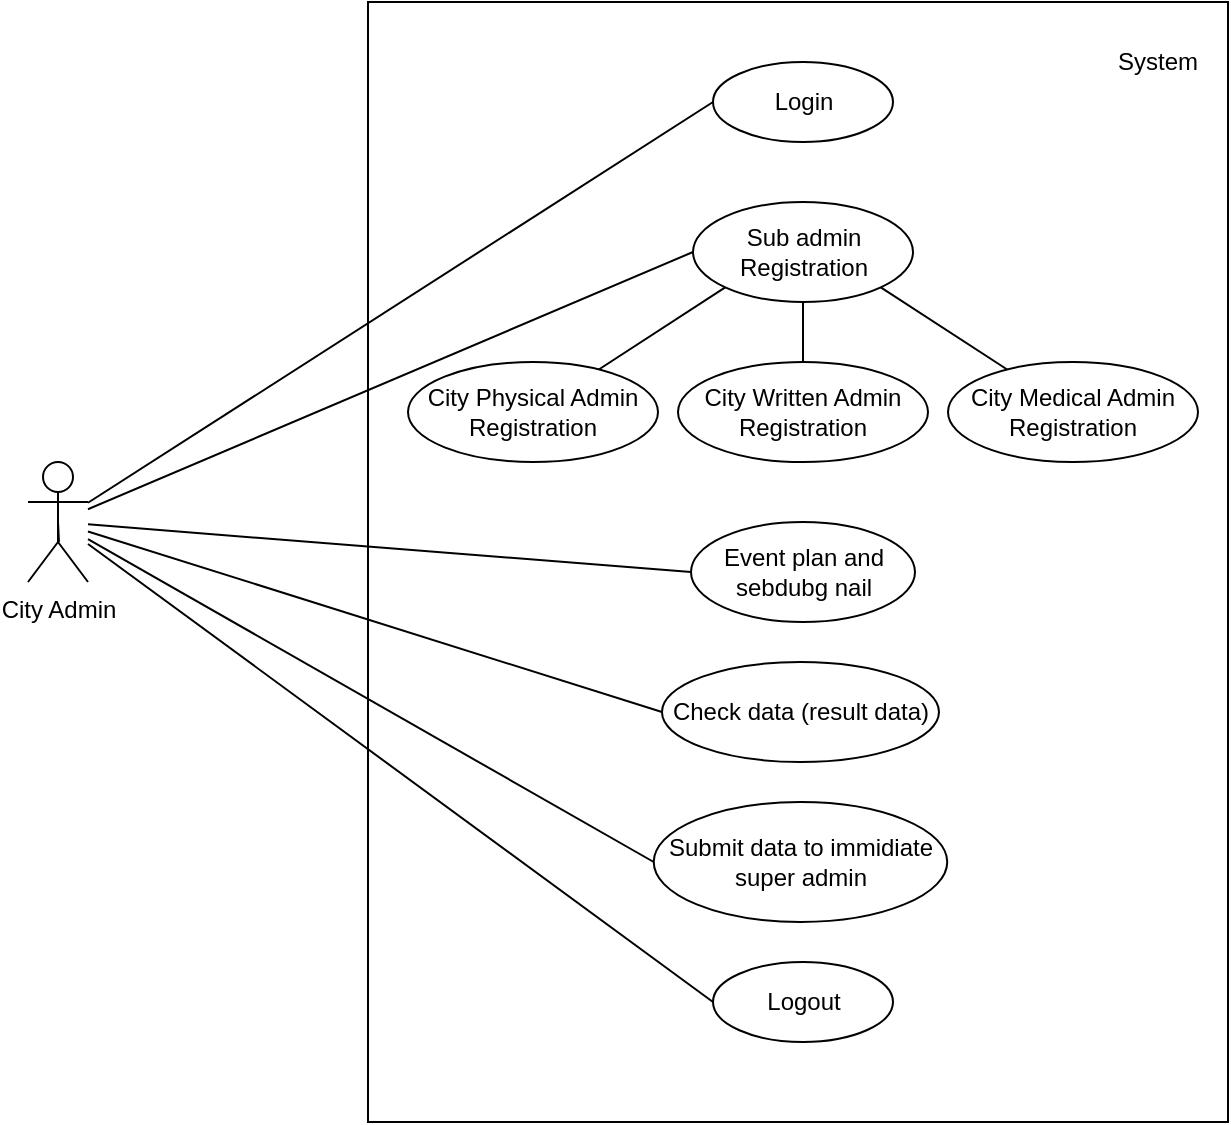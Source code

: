 <mxfile version="14.5.1" type="device"><diagram id="Ah5c3ksX5Yf4R9D-scYv" name="Page-1"><mxGraphModel dx="1024" dy="592" grid="1" gridSize="10" guides="1" tooltips="1" connect="1" arrows="1" fold="1" page="1" pageScale="1" pageWidth="850" pageHeight="1100" math="0" shadow="0"><root><mxCell id="0"/><mxCell id="1" parent="0"/><mxCell id="10SFz4osVrLA16JZQNI6-44" value="" style="rounded=0;whiteSpace=wrap;html=1;" parent="1" vertex="1"><mxGeometry x="280" y="80" width="430" height="560" as="geometry"/></mxCell><mxCell id="mloGBrdIDBdWLWBvH-85-20" style="rounded=0;orthogonalLoop=1;jettySize=auto;html=1;entryX=0;entryY=0.5;entryDx=0;entryDy=0;endArrow=none;endFill=0;" parent="1" source="mloGBrdIDBdWLWBvH-85-2" target="mloGBrdIDBdWLWBvH-85-3" edge="1"><mxGeometry relative="1" as="geometry"/></mxCell><mxCell id="mloGBrdIDBdWLWBvH-85-2" value="City Admin" style="shape=umlActor;verticalLabelPosition=bottom;verticalAlign=top;html=1;outlineConnect=0;" parent="1" vertex="1"><mxGeometry x="110" y="310" width="30" height="60" as="geometry"/></mxCell><mxCell id="mloGBrdIDBdWLWBvH-85-3" value="Login" style="ellipse;whiteSpace=wrap;html=1;" parent="1" vertex="1"><mxGeometry x="452.5" y="110" width="90" height="40" as="geometry"/></mxCell><mxCell id="10SFz4osVrLA16JZQNI6-3" style="rounded=0;orthogonalLoop=1;jettySize=auto;html=1;exitX=0;exitY=1;exitDx=0;exitDy=0;endArrow=none;endFill=0;" parent="1" source="mloGBrdIDBdWLWBvH-85-6" target="h3RI5hhoC_QJhinrn6dg-1" edge="1"><mxGeometry relative="1" as="geometry"/></mxCell><mxCell id="10SFz4osVrLA16JZQNI6-4" style="edgeStyle=none;rounded=0;orthogonalLoop=1;jettySize=auto;html=1;exitX=0.5;exitY=1;exitDx=0;exitDy=0;entryX=0.5;entryY=0;entryDx=0;entryDy=0;endArrow=none;endFill=0;" parent="1" source="mloGBrdIDBdWLWBvH-85-6" target="h3RI5hhoC_QJhinrn6dg-2" edge="1"><mxGeometry relative="1" as="geometry"/></mxCell><mxCell id="10SFz4osVrLA16JZQNI6-5" style="edgeStyle=none;rounded=0;orthogonalLoop=1;jettySize=auto;html=1;exitX=1;exitY=1;exitDx=0;exitDy=0;endArrow=none;endFill=0;" parent="1" source="mloGBrdIDBdWLWBvH-85-6" target="10SFz4osVrLA16JZQNI6-2" edge="1"><mxGeometry relative="1" as="geometry"/></mxCell><mxCell id="10SFz4osVrLA16JZQNI6-6" style="edgeStyle=none;rounded=0;orthogonalLoop=1;jettySize=auto;html=1;exitX=0;exitY=0.5;exitDx=0;exitDy=0;endArrow=none;endFill=0;" parent="1" source="mloGBrdIDBdWLWBvH-85-6" target="mloGBrdIDBdWLWBvH-85-2" edge="1"><mxGeometry relative="1" as="geometry"/></mxCell><mxCell id="mloGBrdIDBdWLWBvH-85-6" value="Sub admin&lt;br&gt;Registration" style="ellipse;whiteSpace=wrap;html=1;" parent="1" vertex="1"><mxGeometry x="442.5" y="180" width="110" height="50" as="geometry"/></mxCell><mxCell id="10SFz4osVrLA16JZQNI6-7" style="edgeStyle=none;rounded=0;orthogonalLoop=1;jettySize=auto;html=1;exitX=0;exitY=0.5;exitDx=0;exitDy=0;endArrow=none;endFill=0;" parent="1" source="mloGBrdIDBdWLWBvH-85-8" target="mloGBrdIDBdWLWBvH-85-2" edge="1"><mxGeometry relative="1" as="geometry"/></mxCell><mxCell id="mloGBrdIDBdWLWBvH-85-8" value="Event plan and sebdubg nail" style="ellipse;whiteSpace=wrap;html=1;" parent="1" vertex="1"><mxGeometry x="441.5" y="340" width="112" height="50" as="geometry"/></mxCell><mxCell id="10SFz4osVrLA16JZQNI6-19" style="edgeStyle=none;rounded=0;orthogonalLoop=1;jettySize=auto;html=1;exitX=0;exitY=0.5;exitDx=0;exitDy=0;endArrow=none;endFill=0;" parent="1" source="mloGBrdIDBdWLWBvH-85-10" target="mloGBrdIDBdWLWBvH-85-2" edge="1"><mxGeometry relative="1" as="geometry"/></mxCell><mxCell id="mloGBrdIDBdWLWBvH-85-10" value="Submit data to immidiate super admin" style="ellipse;whiteSpace=wrap;html=1;" parent="1" vertex="1"><mxGeometry x="422.87" y="480" width="146.75" height="60" as="geometry"/></mxCell><mxCell id="mloGBrdIDBdWLWBvH-85-47" style="edgeStyle=none;rounded=0;orthogonalLoop=1;jettySize=auto;html=1;exitX=0.5;exitY=0.5;exitDx=0;exitDy=0;exitPerimeter=0;entryX=0.516;entryY=0.667;entryDx=0;entryDy=0;entryPerimeter=0;startArrow=none;startFill=0;endArrow=none;endFill=0;" parent="1" source="mloGBrdIDBdWLWBvH-85-2" target="mloGBrdIDBdWLWBvH-85-2" edge="1"><mxGeometry relative="1" as="geometry"/></mxCell><mxCell id="h3RI5hhoC_QJhinrn6dg-1" value="City Physical Admin&lt;br&gt;Registration" style="ellipse;whiteSpace=wrap;html=1;" parent="1" vertex="1"><mxGeometry x="300" y="260" width="125" height="50" as="geometry"/></mxCell><mxCell id="h3RI5hhoC_QJhinrn6dg-2" value="City Written Admin&lt;br&gt;Registration" style="ellipse;whiteSpace=wrap;html=1;" parent="1" vertex="1"><mxGeometry x="435" y="260" width="125" height="50" as="geometry"/></mxCell><mxCell id="10SFz4osVrLA16JZQNI6-41" style="edgeStyle=none;rounded=0;orthogonalLoop=1;jettySize=auto;html=1;exitX=0;exitY=0.5;exitDx=0;exitDy=0;endArrow=none;endFill=0;" parent="1" source="h3RI5hhoC_QJhinrn6dg-8" target="mloGBrdIDBdWLWBvH-85-2" edge="1"><mxGeometry relative="1" as="geometry"><mxPoint x="40" y="430" as="targetPoint"/></mxGeometry></mxCell><mxCell id="h3RI5hhoC_QJhinrn6dg-8" value="Logout" style="ellipse;whiteSpace=wrap;html=1;" parent="1" vertex="1"><mxGeometry x="452.5" y="560" width="90" height="40" as="geometry"/></mxCell><mxCell id="h3RI5hhoC_QJhinrn6dg-11" value="System" style="text;html=1;strokeColor=none;fillColor=none;align=center;verticalAlign=middle;whiteSpace=wrap;rounded=0;" parent="1" vertex="1"><mxGeometry x="655" y="100" width="40" height="20" as="geometry"/></mxCell><mxCell id="10SFz4osVrLA16JZQNI6-2" value="City Medical Admin Registration" style="ellipse;whiteSpace=wrap;html=1;" parent="1" vertex="1"><mxGeometry x="570" y="260" width="125" height="50" as="geometry"/></mxCell><mxCell id="10SFz4osVrLA16JZQNI6-14" style="edgeStyle=none;rounded=0;orthogonalLoop=1;jettySize=auto;html=1;exitX=0;exitY=0.5;exitDx=0;exitDy=0;endArrow=none;endFill=0;" parent="1" source="10SFz4osVrLA16JZQNI6-11" target="mloGBrdIDBdWLWBvH-85-2" edge="1"><mxGeometry relative="1" as="geometry"/></mxCell><mxCell id="10SFz4osVrLA16JZQNI6-11" value="Check data (result data)" style="ellipse;whiteSpace=wrap;html=1;" parent="1" vertex="1"><mxGeometry x="426.99" y="410" width="138.5" height="50" as="geometry"/></mxCell></root></mxGraphModel></diagram></mxfile>